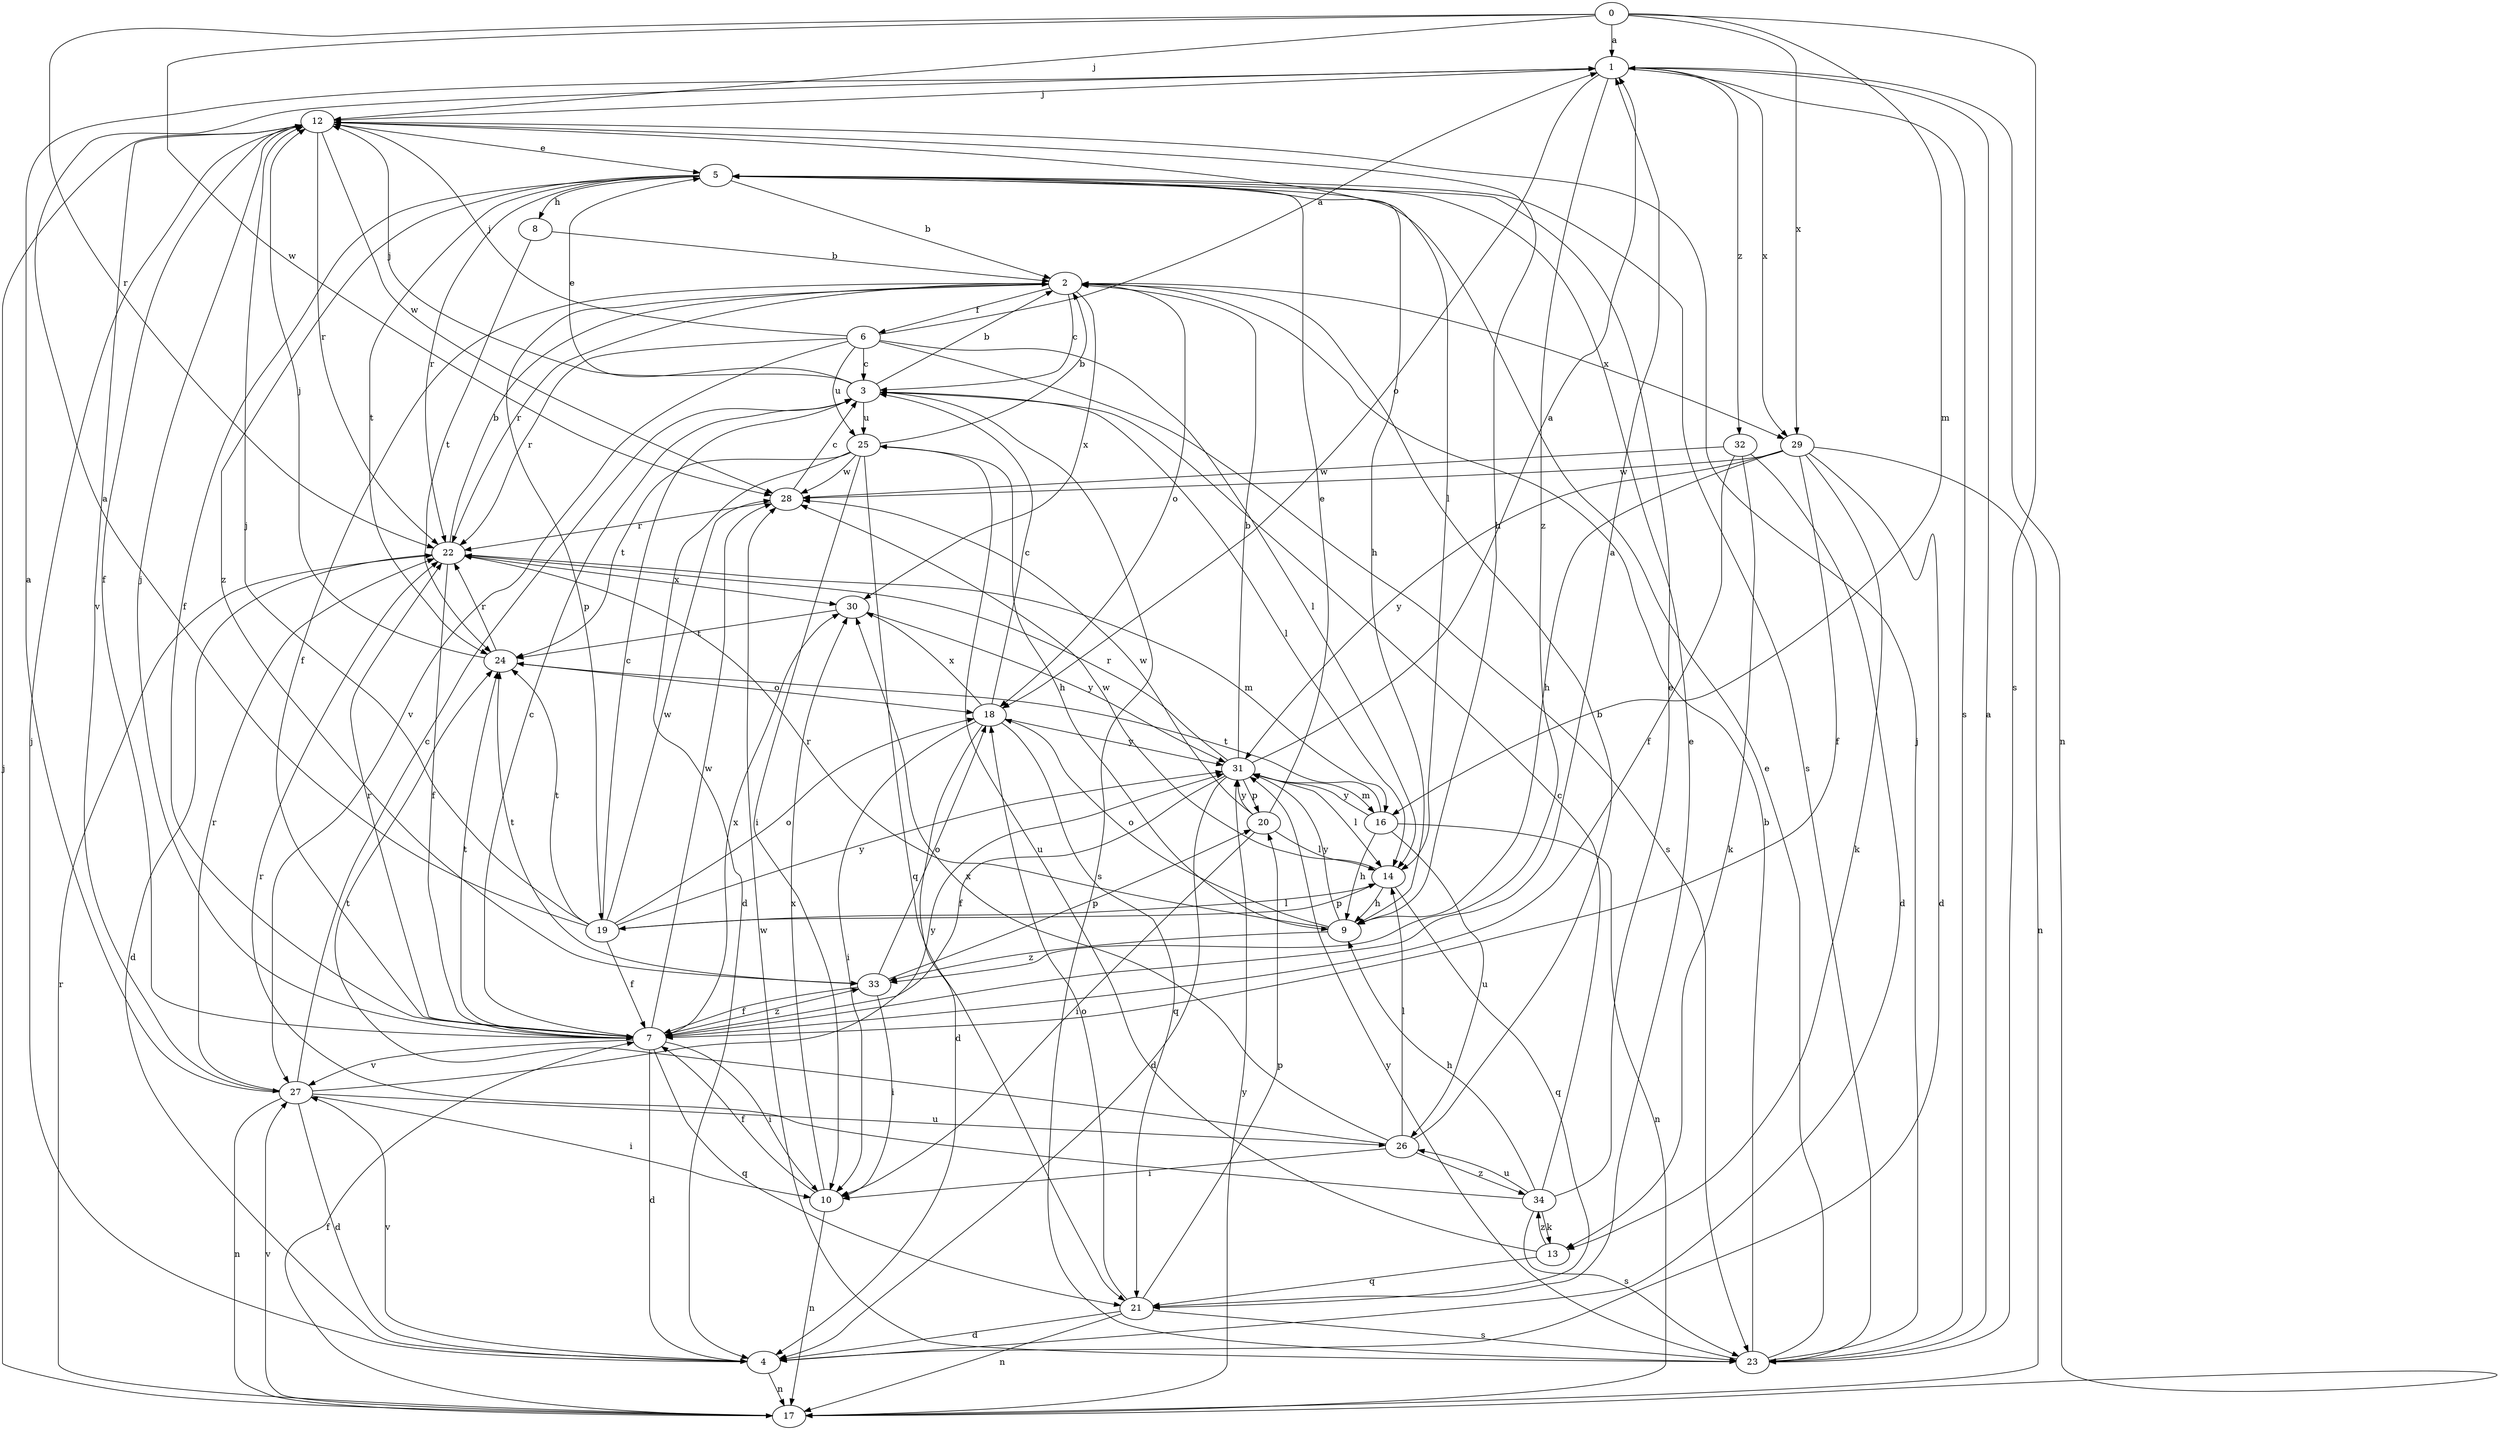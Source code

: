 strict digraph  {
0;
1;
2;
3;
4;
5;
6;
7;
8;
9;
10;
12;
13;
14;
16;
17;
18;
19;
20;
21;
22;
23;
24;
25;
26;
27;
28;
29;
30;
31;
32;
33;
34;
0 -> 1  [label=a];
0 -> 12  [label=j];
0 -> 16  [label=m];
0 -> 22  [label=r];
0 -> 23  [label=s];
0 -> 28  [label=w];
0 -> 29  [label=x];
1 -> 12  [label=j];
1 -> 17  [label=n];
1 -> 18  [label=o];
1 -> 23  [label=s];
1 -> 29  [label=x];
1 -> 32  [label=z];
1 -> 33  [label=z];
2 -> 3  [label=c];
2 -> 6  [label=f];
2 -> 7  [label=f];
2 -> 18  [label=o];
2 -> 19  [label=p];
2 -> 22  [label=r];
2 -> 29  [label=x];
2 -> 30  [label=x];
3 -> 2  [label=b];
3 -> 5  [label=e];
3 -> 12  [label=j];
3 -> 14  [label=l];
3 -> 23  [label=s];
3 -> 25  [label=u];
4 -> 12  [label=j];
4 -> 17  [label=n];
4 -> 27  [label=v];
5 -> 2  [label=b];
5 -> 7  [label=f];
5 -> 8  [label=h];
5 -> 9  [label=h];
5 -> 22  [label=r];
5 -> 23  [label=s];
5 -> 24  [label=t];
5 -> 33  [label=z];
6 -> 1  [label=a];
6 -> 3  [label=c];
6 -> 12  [label=j];
6 -> 14  [label=l];
6 -> 22  [label=r];
6 -> 23  [label=s];
6 -> 25  [label=u];
6 -> 27  [label=v];
7 -> 1  [label=a];
7 -> 3  [label=c];
7 -> 4  [label=d];
7 -> 10  [label=i];
7 -> 12  [label=j];
7 -> 21  [label=q];
7 -> 22  [label=r];
7 -> 24  [label=t];
7 -> 27  [label=v];
7 -> 28  [label=w];
7 -> 30  [label=x];
7 -> 33  [label=z];
8 -> 2  [label=b];
8 -> 24  [label=t];
9 -> 18  [label=o];
9 -> 22  [label=r];
9 -> 31  [label=y];
9 -> 33  [label=z];
10 -> 7  [label=f];
10 -> 17  [label=n];
10 -> 30  [label=x];
12 -> 5  [label=e];
12 -> 7  [label=f];
12 -> 9  [label=h];
12 -> 14  [label=l];
12 -> 22  [label=r];
12 -> 27  [label=v];
12 -> 28  [label=w];
13 -> 21  [label=q];
13 -> 25  [label=u];
13 -> 34  [label=z];
14 -> 9  [label=h];
14 -> 19  [label=p];
14 -> 21  [label=q];
14 -> 28  [label=w];
16 -> 9  [label=h];
16 -> 17  [label=n];
16 -> 24  [label=t];
16 -> 26  [label=u];
16 -> 31  [label=y];
17 -> 7  [label=f];
17 -> 12  [label=j];
17 -> 22  [label=r];
17 -> 27  [label=v];
17 -> 31  [label=y];
18 -> 3  [label=c];
18 -> 4  [label=d];
18 -> 10  [label=i];
18 -> 21  [label=q];
18 -> 30  [label=x];
18 -> 31  [label=y];
19 -> 1  [label=a];
19 -> 3  [label=c];
19 -> 7  [label=f];
19 -> 12  [label=j];
19 -> 14  [label=l];
19 -> 18  [label=o];
19 -> 24  [label=t];
19 -> 28  [label=w];
19 -> 31  [label=y];
20 -> 5  [label=e];
20 -> 10  [label=i];
20 -> 14  [label=l];
20 -> 28  [label=w];
20 -> 31  [label=y];
21 -> 4  [label=d];
21 -> 5  [label=e];
21 -> 17  [label=n];
21 -> 18  [label=o];
21 -> 20  [label=p];
21 -> 23  [label=s];
22 -> 2  [label=b];
22 -> 4  [label=d];
22 -> 7  [label=f];
22 -> 16  [label=m];
22 -> 30  [label=x];
23 -> 1  [label=a];
23 -> 2  [label=b];
23 -> 5  [label=e];
23 -> 12  [label=j];
23 -> 28  [label=w];
23 -> 31  [label=y];
24 -> 12  [label=j];
24 -> 18  [label=o];
24 -> 22  [label=r];
25 -> 2  [label=b];
25 -> 4  [label=d];
25 -> 9  [label=h];
25 -> 10  [label=i];
25 -> 21  [label=q];
25 -> 24  [label=t];
25 -> 28  [label=w];
26 -> 2  [label=b];
26 -> 10  [label=i];
26 -> 14  [label=l];
26 -> 24  [label=t];
26 -> 30  [label=x];
26 -> 34  [label=z];
27 -> 1  [label=a];
27 -> 3  [label=c];
27 -> 4  [label=d];
27 -> 10  [label=i];
27 -> 17  [label=n];
27 -> 22  [label=r];
27 -> 26  [label=u];
27 -> 31  [label=y];
28 -> 3  [label=c];
28 -> 22  [label=r];
29 -> 4  [label=d];
29 -> 7  [label=f];
29 -> 9  [label=h];
29 -> 13  [label=k];
29 -> 17  [label=n];
29 -> 28  [label=w];
29 -> 31  [label=y];
30 -> 24  [label=t];
30 -> 31  [label=y];
31 -> 1  [label=a];
31 -> 2  [label=b];
31 -> 4  [label=d];
31 -> 7  [label=f];
31 -> 14  [label=l];
31 -> 16  [label=m];
31 -> 20  [label=p];
31 -> 22  [label=r];
32 -> 4  [label=d];
32 -> 7  [label=f];
32 -> 13  [label=k];
32 -> 28  [label=w];
33 -> 7  [label=f];
33 -> 10  [label=i];
33 -> 18  [label=o];
33 -> 20  [label=p];
33 -> 24  [label=t];
34 -> 3  [label=c];
34 -> 5  [label=e];
34 -> 9  [label=h];
34 -> 13  [label=k];
34 -> 22  [label=r];
34 -> 23  [label=s];
34 -> 26  [label=u];
}
